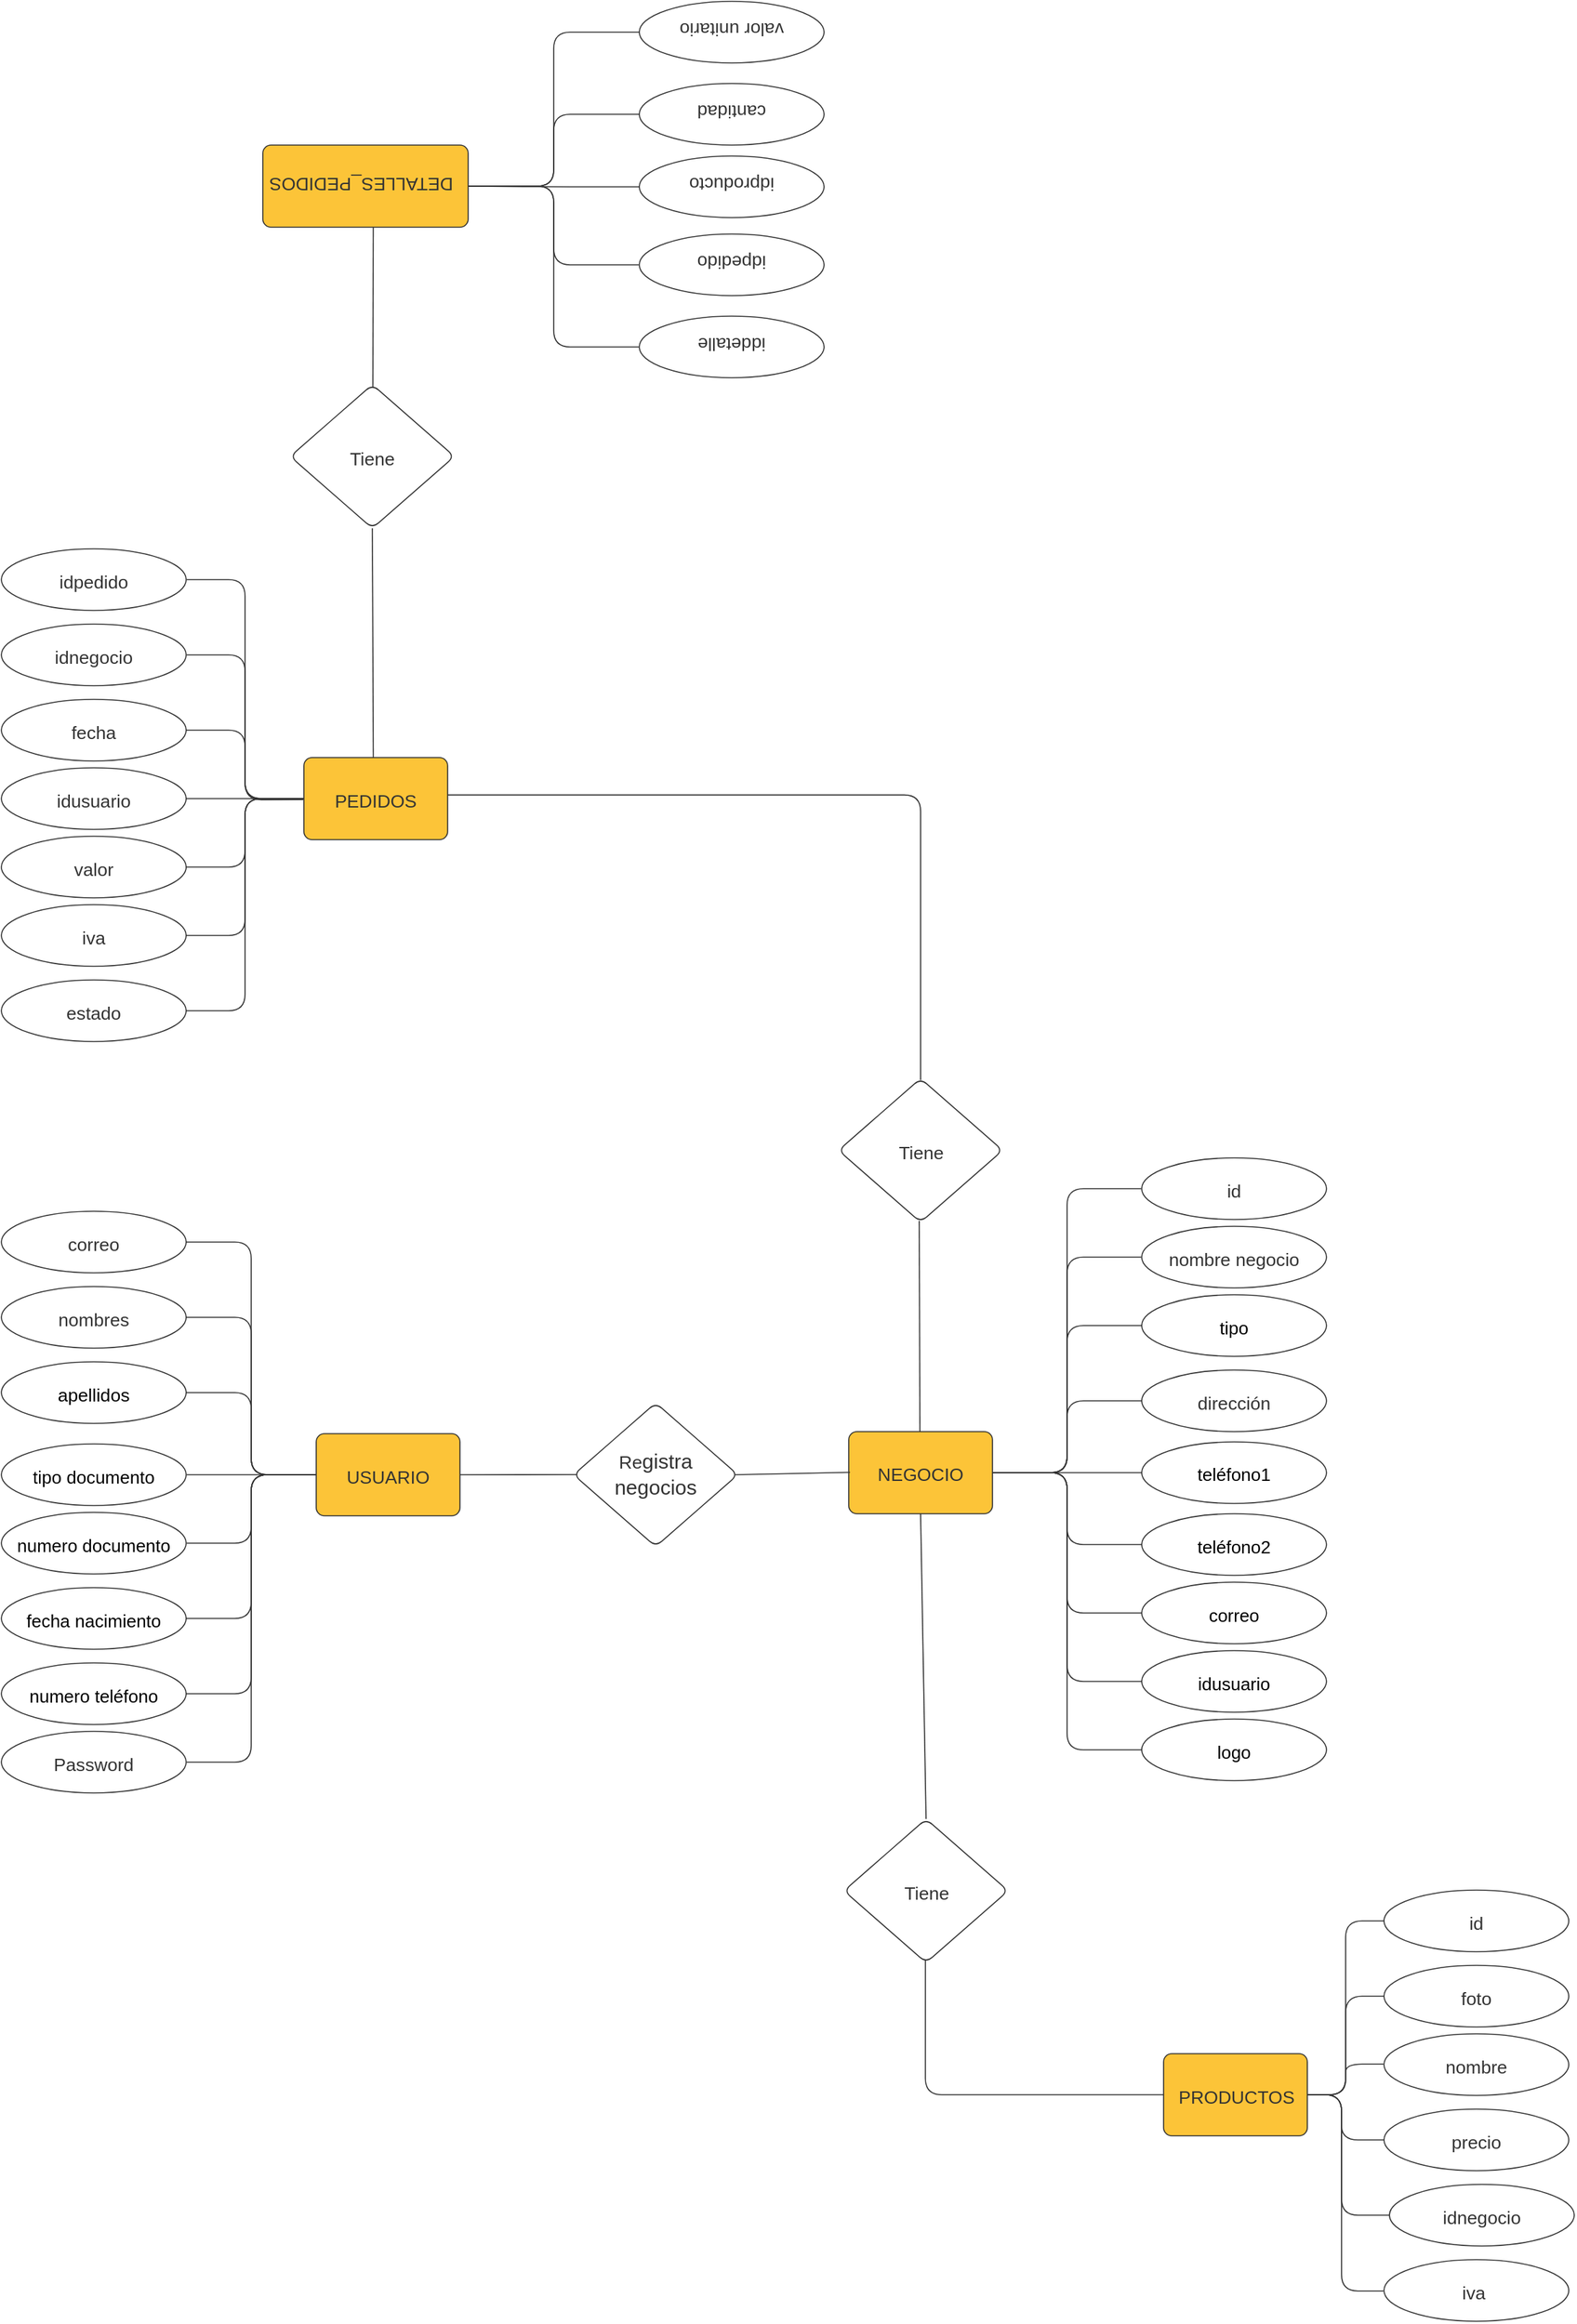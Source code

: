 <mxfile version="14.7.3" type="github">
  <diagram id="R2lEEEUBdFMjLlhIrx00" name="Page-1">
    <mxGraphModel dx="3472" dy="3052" grid="1" gridSize="10" guides="1" tooltips="1" connect="1" arrows="1" fold="1" page="1" pageScale="1" pageWidth="850" pageHeight="1100" math="0" shadow="0" extFonts="Permanent Marker^https://fonts.googleapis.com/css?family=Permanent+Marker">
      <root>
        <mxCell id="0" />
        <mxCell id="1" parent="0" />
        <mxCell id="DvPeJg17RdshrbVeLz_F-178" value="" style="group" vertex="1" connectable="0" parent="1">
          <mxGeometry x="240" y="-650" width="1149" height="1695" as="geometry" />
        </mxCell>
        <mxCell id="DvPeJg17RdshrbVeLz_F-136" value="" style="group" vertex="1" connectable="0" parent="DvPeJg17RdshrbVeLz_F-178">
          <mxGeometry y="400" width="325" height="360" as="geometry" />
        </mxCell>
        <UserObject label="PEDIDOS" lucidchartObjectId="G3Hr2uFxpXsY" id="DvPeJg17RdshrbVeLz_F-43">
          <mxCell style="html=1;overflow=block;blockSpacing=1;whiteSpace=wrap;;whiteSpace=wrap;fontSize=13.3;fontColor=#333333;align=center;spacingLeft=8.4;spacingRight=8.4;spacingTop=2.4;spacing=3.8;strokeColor=#333333;strokeOpacity=100;fillOpacity=100;rounded=1;absoluteArcSize=1;arcSize=12;fillColor=#fcc438;strokeWidth=0.8;" vertex="1" parent="DvPeJg17RdshrbVeLz_F-136">
            <mxGeometry x="221" y="152.5" width="105" height="60" as="geometry" />
          </mxCell>
        </UserObject>
        <UserObject label="idpedido" lucidchartObjectId="MfIr5bWJFNjH" id="DvPeJg17RdshrbVeLz_F-46">
          <mxCell style="html=1;overflow=block;blockSpacing=1;whiteSpace=wrap;ellipse;whiteSpace=wrap;fontSize=13.3;fontColor=#333333;spacingLeft=8.4;spacingRight=8.4;spacingTop=2.4;spacing=3.8;verticalAlign=middle;strokeColor=#333333;strokeOpacity=100;fillOpacity=100;rounded=1;absoluteArcSize=1;arcSize=12;fillColor=#ffffff;strokeWidth=0.8;" vertex="1" parent="DvPeJg17RdshrbVeLz_F-136">
            <mxGeometry width="135" height="45" as="geometry" />
          </mxCell>
        </UserObject>
        <UserObject label="idnegocio" lucidchartObjectId="PfIrOXd5eZyP" id="DvPeJg17RdshrbVeLz_F-47">
          <mxCell style="html=1;overflow=block;blockSpacing=1;whiteSpace=wrap;ellipse;whiteSpace=wrap;fontSize=13.3;fontColor=#333333;spacingLeft=8.4;spacingRight=8.4;spacingTop=2.4;spacing=3.8;verticalAlign=middle;strokeColor=#333333;strokeOpacity=100;fillOpacity=100;rounded=1;absoluteArcSize=1;arcSize=12;fillColor=#ffffff;strokeWidth=0.8;" vertex="1" parent="DvPeJg17RdshrbVeLz_F-136">
            <mxGeometry y="55" width="135" height="45" as="geometry" />
          </mxCell>
        </UserObject>
        <UserObject label="" lucidchartObjectId="3gIr0ZZyUUsg" id="DvPeJg17RdshrbVeLz_F-51">
          <mxCell style="html=1;jettySize=18;whiteSpace=wrap;fontSize=13;strokeColor=#333333;strokeOpacity=100;strokeWidth=0.8;rounded=1;arcSize=24;edgeStyle=orthogonalEdgeStyle;startArrow=none;;endArrow=none;;exitX=-0.004;exitY=0.5;exitPerimeter=0;entryX=1.003;entryY=0.5;entryPerimeter=0;" edge="1" parent="DvPeJg17RdshrbVeLz_F-136" source="DvPeJg17RdshrbVeLz_F-43" target="DvPeJg17RdshrbVeLz_F-46">
            <mxGeometry width="100" height="100" relative="1" as="geometry">
              <Array as="points" />
            </mxGeometry>
          </mxCell>
        </UserObject>
        <UserObject label="" lucidchartObjectId="giIrovZ7a0pt" id="DvPeJg17RdshrbVeLz_F-53">
          <mxCell style="html=1;jettySize=18;whiteSpace=wrap;fontSize=13;strokeColor=#333333;strokeOpacity=100;strokeWidth=0.8;rounded=1;arcSize=24;edgeStyle=orthogonalEdgeStyle;startArrow=none;;endArrow=none;;exitX=1.003;exitY=0.5;exitPerimeter=0;entryX=-0.004;entryY=0.513;entryPerimeter=0;" edge="1" parent="DvPeJg17RdshrbVeLz_F-136" source="DvPeJg17RdshrbVeLz_F-47" target="DvPeJg17RdshrbVeLz_F-43">
            <mxGeometry width="100" height="100" relative="1" as="geometry">
              <Array as="points" />
            </mxGeometry>
          </mxCell>
        </UserObject>
        <UserObject label="fecha&lt;span style=&quot;color: rgba(0 , 0 , 0 , 0) ; font-family: monospace ; font-size: 0px&quot;&gt;%3CmxGraphModel%3E%3Croot%3E%3CmxCell%20id%3D%220%22%2F%3E%3CmxCell%20id%3D%221%22%20parent%3D%220%22%2F%3E%3CUserObject%20label%3D%22idusuario%22%20lucidchartObjectId%3D%22MfIr5bWJFNjH%22%20id%3D%222%22%3E%3CmxCell%20style%3D%22html%3D1%3Boverflow%3Dblock%3BblockSpacing%3D1%3BwhiteSpace%3Dwrap%3Bellipse%3BwhiteSpace%3Dwrap%3BfontSize%3D13.3%3BfontColor%3D%23333333%3BspacingLeft%3D8.4%3BspacingRight%3D8.4%3BspacingTop%3D2.4%3Bspacing%3D3.8%3BverticalAlign%3Dmiddle%3BstrokeColor%3D%23333333%3BstrokeOpacity%3D100%3BfillOpacity%3D100%3Brounded%3D1%3BabsoluteArcSize%3D1%3BarcSize%3D12%3BfillColor%3D%23ffffff%3BstrokeWidth%3D0.8%3B%22%20vertex%3D%221%22%20parent%3D%221%22%3E%3CmxGeometry%20x%3D%22-140%22%20y%3D%22810%22%20width%3D%22135%22%20height%3D%2245%22%20as%3D%22geometry%22%2F%3E%3C%2FmxCell%3E%3C%2FUserObject%3E%3C%2Froot%3E%3C%2FmxGraphModel%3E&lt;/span&gt;" lucidchartObjectId="MfIr5bWJFNjH" id="DvPeJg17RdshrbVeLz_F-124">
          <mxCell style="html=1;overflow=block;blockSpacing=1;whiteSpace=wrap;ellipse;whiteSpace=wrap;fontSize=13.3;fontColor=#333333;spacingLeft=8.4;spacingRight=8.4;spacingTop=2.4;spacing=3.8;verticalAlign=middle;strokeColor=#333333;strokeOpacity=100;fillOpacity=100;rounded=1;absoluteArcSize=1;arcSize=12;fillColor=#ffffff;strokeWidth=0.8;" vertex="1" parent="DvPeJg17RdshrbVeLz_F-136">
            <mxGeometry y="110" width="135" height="45" as="geometry" />
          </mxCell>
        </UserObject>
        <UserObject label="&lt;span&gt;idusuario&lt;/span&gt;" lucidchartObjectId="MfIr5bWJFNjH" id="DvPeJg17RdshrbVeLz_F-125">
          <mxCell style="html=1;overflow=block;blockSpacing=1;whiteSpace=wrap;ellipse;whiteSpace=wrap;fontSize=13.3;fontColor=#333333;spacingLeft=8.4;spacingRight=8.4;spacingTop=2.4;spacing=3.8;verticalAlign=middle;strokeColor=#333333;strokeOpacity=100;fillOpacity=100;rounded=1;absoluteArcSize=1;arcSize=12;fillColor=#ffffff;strokeWidth=0.8;" vertex="1" parent="DvPeJg17RdshrbVeLz_F-136">
            <mxGeometry y="160" width="135" height="45" as="geometry" />
          </mxCell>
        </UserObject>
        <UserObject label="valor" lucidchartObjectId="MfIr5bWJFNjH" id="DvPeJg17RdshrbVeLz_F-126">
          <mxCell style="html=1;overflow=block;blockSpacing=1;whiteSpace=wrap;ellipse;whiteSpace=wrap;fontSize=13.3;fontColor=#333333;spacingLeft=8.4;spacingRight=8.4;spacingTop=2.4;spacing=3.8;verticalAlign=middle;strokeColor=#333333;strokeOpacity=100;fillOpacity=100;rounded=1;absoluteArcSize=1;arcSize=12;fillColor=#ffffff;strokeWidth=0.8;" vertex="1" parent="DvPeJg17RdshrbVeLz_F-136">
            <mxGeometry y="210" width="135" height="45" as="geometry" />
          </mxCell>
        </UserObject>
        <UserObject label="iva" lucidchartObjectId="MfIr5bWJFNjH" id="DvPeJg17RdshrbVeLz_F-127">
          <mxCell style="html=1;overflow=block;blockSpacing=1;whiteSpace=wrap;ellipse;whiteSpace=wrap;fontSize=13.3;fontColor=#333333;spacingLeft=8.4;spacingRight=8.4;spacingTop=2.4;spacing=3.8;verticalAlign=middle;strokeColor=#333333;strokeOpacity=100;fillOpacity=100;rounded=1;absoluteArcSize=1;arcSize=12;fillColor=#ffffff;strokeWidth=0.8;" vertex="1" parent="DvPeJg17RdshrbVeLz_F-136">
            <mxGeometry y="260" width="135" height="45" as="geometry" />
          </mxCell>
        </UserObject>
        <UserObject label="estado" lucidchartObjectId="MfIr5bWJFNjH" id="DvPeJg17RdshrbVeLz_F-128">
          <mxCell style="html=1;overflow=block;blockSpacing=1;whiteSpace=wrap;ellipse;whiteSpace=wrap;fontSize=13.3;fontColor=#333333;spacingLeft=8.4;spacingRight=8.4;spacingTop=2.4;spacing=3.8;verticalAlign=middle;strokeColor=#333333;strokeOpacity=100;fillOpacity=100;rounded=1;absoluteArcSize=1;arcSize=12;fillColor=#ffffff;strokeWidth=0.8;" vertex="1" parent="DvPeJg17RdshrbVeLz_F-136">
            <mxGeometry y="315" width="135" height="45" as="geometry" />
          </mxCell>
        </UserObject>
        <UserObject label="" lucidchartObjectId="giIrovZ7a0pt" id="DvPeJg17RdshrbVeLz_F-131">
          <mxCell style="html=1;jettySize=18;whiteSpace=wrap;fontSize=13;strokeColor=#333333;strokeOpacity=100;strokeWidth=0.8;rounded=1;arcSize=24;edgeStyle=orthogonalEdgeStyle;startArrow=none;;endArrow=none;;exitX=1;exitY=0.5;entryX=0;entryY=0.5;exitDx=0;exitDy=0;entryDx=0;entryDy=0;" edge="1" parent="DvPeJg17RdshrbVeLz_F-136" source="DvPeJg17RdshrbVeLz_F-124" target="DvPeJg17RdshrbVeLz_F-43">
            <mxGeometry width="100" height="100" relative="1" as="geometry">
              <Array as="points" />
              <mxPoint x="100.005" y="170" as="sourcePoint" />
              <mxPoint x="194.18" y="238.28" as="targetPoint" />
            </mxGeometry>
          </mxCell>
        </UserObject>
        <UserObject label="" lucidchartObjectId="giIrovZ7a0pt" id="DvPeJg17RdshrbVeLz_F-132">
          <mxCell style="html=1;jettySize=18;whiteSpace=wrap;fontSize=13;strokeColor=#333333;strokeOpacity=100;strokeWidth=0.8;rounded=1;arcSize=24;edgeStyle=orthogonalEdgeStyle;startArrow=none;;endArrow=none;;entryX=0;entryY=0.5;entryDx=0;entryDy=0;exitX=1;exitY=0.5;exitDx=0;exitDy=0;" edge="1" parent="DvPeJg17RdshrbVeLz_F-136" source="DvPeJg17RdshrbVeLz_F-125" target="DvPeJg17RdshrbVeLz_F-43">
            <mxGeometry width="100" height="100" relative="1" as="geometry">
              <Array as="points" />
              <mxPoint x="201.97" y="235" as="sourcePoint" />
              <mxPoint x="211.97" y="170" as="targetPoint" />
            </mxGeometry>
          </mxCell>
        </UserObject>
        <UserObject label="" lucidchartObjectId="giIrovZ7a0pt" id="DvPeJg17RdshrbVeLz_F-133">
          <mxCell style="html=1;jettySize=18;whiteSpace=wrap;fontSize=13;strokeColor=#333333;strokeOpacity=100;strokeWidth=0.8;rounded=1;arcSize=24;edgeStyle=orthogonalEdgeStyle;startArrow=none;;endArrow=none;;entryX=0;entryY=0.5;entryDx=0;entryDy=0;exitX=1;exitY=0.5;exitDx=0;exitDy=0;" edge="1" parent="DvPeJg17RdshrbVeLz_F-136" source="DvPeJg17RdshrbVeLz_F-126" target="DvPeJg17RdshrbVeLz_F-43">
            <mxGeometry width="100" height="100" relative="1" as="geometry">
              <Array as="points" />
              <mxPoint x="145.0" y="192.5" as="sourcePoint" />
              <mxPoint x="240.0" y="155" as="targetPoint" />
            </mxGeometry>
          </mxCell>
        </UserObject>
        <UserObject label="" lucidchartObjectId="giIrovZ7a0pt" id="DvPeJg17RdshrbVeLz_F-134">
          <mxCell style="html=1;jettySize=18;whiteSpace=wrap;fontSize=13;strokeColor=#333333;strokeOpacity=100;strokeWidth=0.8;rounded=1;arcSize=24;edgeStyle=orthogonalEdgeStyle;startArrow=none;;endArrow=none;;entryX=0;entryY=0.5;entryDx=0;entryDy=0;exitX=1;exitY=0.5;exitDx=0;exitDy=0;" edge="1" parent="DvPeJg17RdshrbVeLz_F-136" source="DvPeJg17RdshrbVeLz_F-127" target="DvPeJg17RdshrbVeLz_F-43">
            <mxGeometry width="100" height="100" relative="1" as="geometry">
              <Array as="points" />
              <mxPoint x="145.0" y="242.5" as="sourcePoint" />
              <mxPoint x="240.0" y="155" as="targetPoint" />
            </mxGeometry>
          </mxCell>
        </UserObject>
        <UserObject label="" lucidchartObjectId="giIrovZ7a0pt" id="DvPeJg17RdshrbVeLz_F-135">
          <mxCell style="html=1;jettySize=18;whiteSpace=wrap;fontSize=13;strokeColor=#333333;strokeOpacity=100;strokeWidth=0.8;rounded=1;arcSize=24;edgeStyle=orthogonalEdgeStyle;startArrow=none;;endArrow=none;;entryX=0;entryY=0.5;entryDx=0;entryDy=0;exitX=1;exitY=0.5;exitDx=0;exitDy=0;" edge="1" parent="DvPeJg17RdshrbVeLz_F-136" source="DvPeJg17RdshrbVeLz_F-128" target="DvPeJg17RdshrbVeLz_F-43">
            <mxGeometry width="100" height="100" relative="1" as="geometry">
              <Array as="points" />
              <mxPoint x="145.0" y="292.5" as="sourcePoint" />
              <mxPoint x="240.0" y="155" as="targetPoint" />
            </mxGeometry>
          </mxCell>
        </UserObject>
        <mxCell id="DvPeJg17RdshrbVeLz_F-150" value="" style="group;rotation=-180;" vertex="1" connectable="0" parent="DvPeJg17RdshrbVeLz_F-178">
          <mxGeometry x="191" width="410" height="275" as="geometry" />
        </mxCell>
        <UserObject label="iddetalle" lucidchartObjectId="b~ArT7MDW4Hi" id="DvPeJg17RdshrbVeLz_F-15">
          <mxCell style="html=1;overflow=block;blockSpacing=1;whiteSpace=wrap;ellipse;whiteSpace=wrap;fontSize=13.3;fontColor=#333333;spacingLeft=8.4;spacingRight=8.4;spacingTop=2.4;spacing=3.8;verticalAlign=middle;strokeColor=#333333;strokeOpacity=100;fillOpacity=100;rounded=1;absoluteArcSize=1;arcSize=12;fillColor=#ffffff;strokeWidth=0.8;rotation=-180;" vertex="1" parent="DvPeJg17RdshrbVeLz_F-150">
            <mxGeometry x="275" y="230" width="135" height="45" as="geometry" />
          </mxCell>
        </UserObject>
        <UserObject label="DETALLES_PEDIDOS" lucidchartObjectId="dmBrWuYM94Jo" id="DvPeJg17RdshrbVeLz_F-30">
          <mxCell style="html=1;overflow=block;blockSpacing=1;whiteSpace=wrap;;whiteSpace=wrap;fontSize=13.3;fontColor=#333333;align=center;spacingLeft=8.4;spacingRight=8.4;spacingTop=2.4;spacing=3.8;strokeColor=#333333;strokeOpacity=100;fillOpacity=100;rounded=1;absoluteArcSize=1;arcSize=12;fillColor=#fcc438;strokeWidth=0.8;rotation=-180;" vertex="1" parent="DvPeJg17RdshrbVeLz_F-150">
            <mxGeometry y="105" width="150" height="60" as="geometry" />
          </mxCell>
        </UserObject>
        <UserObject label="" lucidchartObjectId="tjIrbXOvW6fq" id="DvPeJg17RdshrbVeLz_F-54">
          <mxCell style="html=1;jettySize=18;whiteSpace=wrap;fontSize=13;strokeColor=#333333;strokeOpacity=100;strokeWidth=0.8;rounded=1;arcSize=24;edgeStyle=orthogonalEdgeStyle;startArrow=none;;endArrow=none;;exitX=1.003;exitY=0.5;exitPerimeter=0;entryX=-0.004;entryY=0.5;entryPerimeter=0;" edge="1" parent="DvPeJg17RdshrbVeLz_F-150" source="DvPeJg17RdshrbVeLz_F-15" target="DvPeJg17RdshrbVeLz_F-30">
            <mxGeometry width="100" height="100" relative="1" as="geometry">
              <Array as="points" />
            </mxGeometry>
          </mxCell>
        </UserObject>
        <UserObject label="idpedido" lucidchartObjectId="pkIrRRUx5u.a" id="DvPeJg17RdshrbVeLz_F-55">
          <mxCell style="html=1;overflow=block;blockSpacing=1;whiteSpace=wrap;ellipse;whiteSpace=wrap;fontSize=13.3;fontColor=#333333;spacingLeft=8.4;spacingRight=8.4;spacingTop=2.4;spacing=3.8;verticalAlign=middle;strokeColor=#333333;strokeOpacity=100;fillOpacity=100;rounded=1;absoluteArcSize=1;arcSize=12;fillColor=#ffffff;strokeWidth=0.8;rotation=-180;" vertex="1" parent="DvPeJg17RdshrbVeLz_F-150">
            <mxGeometry x="275" y="170" width="135" height="45" as="geometry" />
          </mxCell>
        </UserObject>
        <UserObject label="" lucidchartObjectId="GkIra-72wLKi" id="DvPeJg17RdshrbVeLz_F-56">
          <mxCell style="html=1;jettySize=18;whiteSpace=wrap;fontSize=13;strokeColor=#333333;strokeOpacity=100;strokeWidth=0.8;rounded=1;arcSize=24;edgeStyle=orthogonalEdgeStyle;startArrow=none;;endArrow=none;;exitX=1.003;exitY=0.5;exitPerimeter=0;entryX=-0.004;entryY=0.5;entryPerimeter=0;" edge="1" parent="DvPeJg17RdshrbVeLz_F-150" source="DvPeJg17RdshrbVeLz_F-55" target="DvPeJg17RdshrbVeLz_F-30">
            <mxGeometry width="100" height="100" relative="1" as="geometry">
              <Array as="points" />
            </mxGeometry>
          </mxCell>
        </UserObject>
        <UserObject label="cantidad" lucidchartObjectId="pkIrRRUx5u.a" id="DvPeJg17RdshrbVeLz_F-143">
          <mxCell style="html=1;overflow=block;blockSpacing=1;whiteSpace=wrap;ellipse;whiteSpace=wrap;fontSize=13.3;fontColor=#333333;spacingLeft=8.4;spacingRight=8.4;spacingTop=2.4;spacing=3.8;verticalAlign=middle;strokeColor=#333333;strokeOpacity=100;fillOpacity=100;rounded=1;absoluteArcSize=1;arcSize=12;fillColor=#ffffff;strokeWidth=0.8;rotation=-180;" vertex="1" parent="DvPeJg17RdshrbVeLz_F-150">
            <mxGeometry x="275" y="60" width="135" height="45" as="geometry" />
          </mxCell>
        </UserObject>
        <UserObject label="valor unitario" lucidchartObjectId="pkIrRRUx5u.a" id="DvPeJg17RdshrbVeLz_F-144">
          <mxCell style="html=1;overflow=block;blockSpacing=1;whiteSpace=wrap;ellipse;whiteSpace=wrap;fontSize=13.3;fontColor=#333333;spacingLeft=8.4;spacingRight=8.4;spacingTop=2.4;spacing=3.8;verticalAlign=middle;strokeColor=#333333;strokeOpacity=100;fillOpacity=100;rounded=1;absoluteArcSize=1;arcSize=12;fillColor=#ffffff;strokeWidth=0.8;rotation=-180;" vertex="1" parent="DvPeJg17RdshrbVeLz_F-150">
            <mxGeometry x="275" width="135" height="45" as="geometry" />
          </mxCell>
        </UserObject>
        <UserObject label="idproducto" lucidchartObjectId="pkIrRRUx5u.a" id="DvPeJg17RdshrbVeLz_F-145">
          <mxCell style="html=1;overflow=block;blockSpacing=1;whiteSpace=wrap;ellipse;whiteSpace=wrap;fontSize=13.3;fontColor=#333333;spacingLeft=8.4;spacingRight=8.4;spacingTop=2.4;spacing=3.8;verticalAlign=middle;strokeColor=#333333;strokeOpacity=100;fillOpacity=100;rounded=1;absoluteArcSize=1;arcSize=12;fillColor=#ffffff;strokeWidth=0.8;rotation=-180;" vertex="1" parent="DvPeJg17RdshrbVeLz_F-150">
            <mxGeometry x="275" y="113" width="135" height="45" as="geometry" />
          </mxCell>
        </UserObject>
        <UserObject label="" lucidchartObjectId="tjIrbXOvW6fq" id="DvPeJg17RdshrbVeLz_F-146">
          <mxCell style="html=1;jettySize=18;whiteSpace=wrap;fontSize=13;strokeColor=#333333;strokeOpacity=100;strokeWidth=0.8;rounded=1;arcSize=24;edgeStyle=orthogonalEdgeStyle;startArrow=none;;endArrow=none;;exitX=1;exitY=0.5;entryX=0;entryY=0.5;exitDx=0;exitDy=0;entryDx=0;entryDy=0;" edge="1" parent="DvPeJg17RdshrbVeLz_F-150" source="DvPeJg17RdshrbVeLz_F-144" target="DvPeJg17RdshrbVeLz_F-30">
            <mxGeometry width="100" height="100" relative="1" as="geometry">
              <Array as="points" />
              <mxPoint x="240" as="sourcePoint" />
              <mxPoint x="146" y="-170" as="targetPoint" />
            </mxGeometry>
          </mxCell>
        </UserObject>
        <UserObject label="" lucidchartObjectId="GkIra-72wLKi" id="DvPeJg17RdshrbVeLz_F-148">
          <mxCell style="html=1;jettySize=18;whiteSpace=wrap;fontSize=13;strokeColor=#333333;strokeOpacity=100;strokeWidth=0.8;rounded=1;arcSize=24;edgeStyle=orthogonalEdgeStyle;startArrow=none;;endArrow=none;;exitX=1;exitY=0.5;entryX=0;entryY=0.5;entryDx=0;entryDy=0;exitDx=0;exitDy=0;" edge="1" parent="DvPeJg17RdshrbVeLz_F-150" source="DvPeJg17RdshrbVeLz_F-145" target="DvPeJg17RdshrbVeLz_F-30">
            <mxGeometry width="100" height="100" relative="1" as="geometry">
              <Array as="points" />
              <mxPoint x="290" y="215" as="sourcePoint" />
              <mxPoint x="116" y="134" as="targetPoint" />
            </mxGeometry>
          </mxCell>
        </UserObject>
        <UserObject label="" lucidchartObjectId="GkIra-72wLKi" id="DvPeJg17RdshrbVeLz_F-149">
          <mxCell style="html=1;jettySize=18;whiteSpace=wrap;fontSize=13;strokeColor=#333333;strokeOpacity=100;strokeWidth=0.8;rounded=1;arcSize=24;edgeStyle=orthogonalEdgeStyle;startArrow=none;;endArrow=none;;exitX=1;exitY=0.5;entryX=0;entryY=0.5;exitDx=0;exitDy=0;entryDx=0;entryDy=0;" edge="1" parent="DvPeJg17RdshrbVeLz_F-150" source="DvPeJg17RdshrbVeLz_F-143" target="DvPeJg17RdshrbVeLz_F-30">
            <mxGeometry width="100" height="100" relative="1" as="geometry">
              <Array as="points" />
              <mxPoint x="255" y="173" as="sourcePoint" />
              <mxPoint x="81" y="92" as="targetPoint" />
            </mxGeometry>
          </mxCell>
        </UserObject>
        <mxCell id="DvPeJg17RdshrbVeLz_F-167" value="" style="group" vertex="1" connectable="0" parent="DvPeJg17RdshrbVeLz_F-178">
          <mxGeometry y="845" width="1149" height="850" as="geometry" />
        </mxCell>
        <UserObject label="&lt;div style=&quot;display: flex ; justify-content: center ; text-align: center ; align-items: baseline ; font-size: 0 ; line-height: 1.25 ; margin-left: 8.4px ; margin-right: 8.4px ; margin-top: 2.4px ; margin-top: -2px&quot;&gt;&lt;span&gt;&lt;span style=&quot;font-size: 13.3px ; color: #333333&quot;&gt;Re&lt;/span&gt;&lt;span style=&quot;font-size: 15px ; color: #333333&quot;&gt;gistra negocios&lt;/span&gt;&lt;/span&gt;&lt;/div&gt;" lucidchartObjectId="d1Argaa8w3AN" id="DvPeJg17RdshrbVeLz_F-2">
          <mxCell style="html=1;overflow=block;blockSpacing=1;whiteSpace=wrap;shape=rhombus;whiteSpace=wrap;fontSize=13;spacing=3.8;strokeColor=#333333;strokeOpacity=100;fillOpacity=100;rounded=1;absoluteArcSize=1;arcSize=12;fillColor=#ffffff;strokeWidth=0.8;" vertex="1" parent="DvPeJg17RdshrbVeLz_F-167">
            <mxGeometry x="418" y="179" width="120" height="105" as="geometry" />
          </mxCell>
        </UserObject>
        <mxCell id="DvPeJg17RdshrbVeLz_F-100" value="" style="group" vertex="1" connectable="0" parent="DvPeJg17RdshrbVeLz_F-167">
          <mxGeometry x="849" y="535" width="300" height="315" as="geometry" />
        </mxCell>
        <UserObject label="PRODUCTOS" lucidchartObjectId="MsBrVErw2FJa" id="DvPeJg17RdshrbVeLz_F-31">
          <mxCell style="html=1;overflow=block;blockSpacing=1;whiteSpace=wrap;;whiteSpace=wrap;fontSize=13.3;fontColor=#333333;align=center;spacingLeft=8.4;spacingRight=8.4;spacingTop=2.4;spacing=3.8;strokeColor=#333333;strokeOpacity=100;fillOpacity=100;rounded=1;absoluteArcSize=1;arcSize=12;fillColor=#fcc438;strokeWidth=0.8;" vertex="1" parent="DvPeJg17RdshrbVeLz_F-100">
            <mxGeometry y="119.5" width="105" height="60" as="geometry" />
          </mxCell>
        </UserObject>
        <UserObject label="nombre" lucidchartObjectId="huBr8gnl66MY" id="DvPeJg17RdshrbVeLz_F-32">
          <mxCell style="html=1;overflow=block;blockSpacing=1;whiteSpace=wrap;ellipse;whiteSpace=wrap;fontSize=13.3;fontColor=#333333;spacingLeft=8.4;spacingRight=8.4;spacingTop=2.4;spacing=3.8;verticalAlign=middle;strokeColor=#333333;strokeOpacity=100;fillOpacity=100;rounded=1;absoluteArcSize=1;arcSize=12;fillColor=#ffffff;strokeWidth=0.8;" vertex="1" parent="DvPeJg17RdshrbVeLz_F-100">
            <mxGeometry x="161" y="105" width="135" height="45" as="geometry" />
          </mxCell>
        </UserObject>
        <UserObject label="precio" lucidchartObjectId="gvBrG_QaV04U" id="DvPeJg17RdshrbVeLz_F-34">
          <mxCell style="html=1;overflow=block;blockSpacing=1;whiteSpace=wrap;ellipse;whiteSpace=wrap;fontSize=13.3;fontColor=#333333;spacingLeft=8.4;spacingRight=8.4;spacingTop=2.4;spacing=3.8;verticalAlign=middle;strokeColor=#333333;strokeOpacity=100;fillOpacity=100;rounded=1;absoluteArcSize=1;arcSize=12;fillColor=#ffffff;strokeWidth=0.8;" vertex="1" parent="DvPeJg17RdshrbVeLz_F-100">
            <mxGeometry x="161" y="160" width="135" height="45" as="geometry" />
          </mxCell>
        </UserObject>
        <UserObject label="" lucidchartObjectId="exBr5B1sGri3" id="DvPeJg17RdshrbVeLz_F-36">
          <mxCell style="html=1;jettySize=18;whiteSpace=wrap;fontSize=13;strokeColor=#333333;strokeOpacity=100;strokeWidth=0.8;rounded=1;arcSize=24;edgeStyle=orthogonalEdgeStyle;startArrow=none;;endArrow=none;;exitX=1.004;exitY=0.5;exitPerimeter=0;entryX=0;entryY=0.5;entryDx=0;entryDy=0;" edge="1" parent="DvPeJg17RdshrbVeLz_F-100" source="DvPeJg17RdshrbVeLz_F-31" target="DvPeJg17RdshrbVeLz_F-87">
            <mxGeometry width="100" height="100" relative="1" as="geometry">
              <Array as="points">
                <mxPoint x="130" y="150" />
                <mxPoint x="130" y="238" />
              </Array>
              <mxPoint x="150.595" y="177.5" as="targetPoint" />
            </mxGeometry>
          </mxCell>
        </UserObject>
        <UserObject label="" lucidchartObjectId="mxBrimJC8~hh" id="DvPeJg17RdshrbVeLz_F-37">
          <mxCell style="html=1;jettySize=18;whiteSpace=wrap;fontSize=13;strokeColor=#333333;strokeOpacity=100;strokeWidth=0.8;rounded=1;arcSize=24;edgeStyle=orthogonalEdgeStyle;startArrow=none;;endArrow=none;;exitX=1.004;exitY=0.5;exitPerimeter=0;entryX=-0.003;entryY=0.491;entryPerimeter=0;" edge="1" parent="DvPeJg17RdshrbVeLz_F-100" source="DvPeJg17RdshrbVeLz_F-31" target="DvPeJg17RdshrbVeLz_F-32">
            <mxGeometry width="100" height="100" relative="1" as="geometry">
              <Array as="points" />
            </mxGeometry>
          </mxCell>
        </UserObject>
        <UserObject label="" lucidchartObjectId="uxBr43bQVvwP" id="DvPeJg17RdshrbVeLz_F-39">
          <mxCell style="html=1;jettySize=18;whiteSpace=wrap;fontSize=13;strokeColor=#333333;strokeOpacity=100;strokeWidth=0.8;rounded=1;arcSize=24;edgeStyle=orthogonalEdgeStyle;startArrow=none;;endArrow=none;;exitX=1.004;exitY=0.5;exitPerimeter=0;entryX=0;entryY=0.5;entryDx=0;entryDy=0;" edge="1" parent="DvPeJg17RdshrbVeLz_F-100" source="DvPeJg17RdshrbVeLz_F-31" target="DvPeJg17RdshrbVeLz_F-92">
            <mxGeometry width="100" height="100" relative="1" as="geometry">
              <Array as="points" />
              <mxPoint x="150.595" y="282.905" as="targetPoint" />
            </mxGeometry>
          </mxCell>
        </UserObject>
        <UserObject label="idnegocio" lucidchartObjectId="DvBr4EHp9Vnm" id="DvPeJg17RdshrbVeLz_F-87">
          <mxCell style="html=1;overflow=block;blockSpacing=1;whiteSpace=wrap;ellipse;whiteSpace=wrap;fontSize=13.3;fontColor=#333333;spacingLeft=8.4;spacingRight=8.4;spacingTop=2.4;spacing=3.8;verticalAlign=middle;strokeColor=#333333;strokeOpacity=100;fillOpacity=100;rounded=1;absoluteArcSize=1;arcSize=12;fillColor=#ffffff;strokeWidth=0.8;" vertex="1" parent="DvPeJg17RdshrbVeLz_F-100">
            <mxGeometry x="165" y="215" width="135" height="45" as="geometry" />
          </mxCell>
        </UserObject>
        <UserObject label="foto" lucidchartObjectId="DvBr4EHp9Vnm" id="DvPeJg17RdshrbVeLz_F-88">
          <mxCell style="html=1;overflow=block;blockSpacing=1;whiteSpace=wrap;ellipse;whiteSpace=wrap;fontSize=13.3;fontColor=#333333;spacingLeft=8.4;spacingRight=8.4;spacingTop=2.4;spacing=3.8;verticalAlign=middle;strokeColor=#333333;strokeOpacity=100;fillOpacity=100;rounded=1;absoluteArcSize=1;arcSize=12;fillColor=#ffffff;strokeWidth=0.8;" vertex="1" parent="DvPeJg17RdshrbVeLz_F-100">
            <mxGeometry x="161" y="55" width="135" height="45" as="geometry" />
          </mxCell>
        </UserObject>
        <UserObject label="iva&amp;nbsp;" lucidchartObjectId="DvBr4EHp9Vnm" id="DvPeJg17RdshrbVeLz_F-89">
          <mxCell style="html=1;overflow=block;blockSpacing=1;whiteSpace=wrap;ellipse;whiteSpace=wrap;fontSize=13.3;fontColor=#333333;spacingLeft=8.4;spacingRight=8.4;spacingTop=2.4;spacing=3.8;verticalAlign=middle;strokeColor=#333333;strokeOpacity=100;fillOpacity=100;rounded=1;absoluteArcSize=1;arcSize=12;fillColor=#ffffff;strokeWidth=0.8;" vertex="1" parent="DvPeJg17RdshrbVeLz_F-100">
            <mxGeometry x="161" y="270" width="135" height="45" as="geometry" />
          </mxCell>
        </UserObject>
        <UserObject label="" lucidchartObjectId="uxBr43bQVvwP" id="DvPeJg17RdshrbVeLz_F-90">
          <mxCell style="html=1;jettySize=18;whiteSpace=wrap;fontSize=13;strokeColor=#333333;strokeOpacity=100;strokeWidth=0.8;rounded=1;arcSize=24;edgeStyle=orthogonalEdgeStyle;startArrow=none;;endArrow=none;;exitX=1;exitY=0.5;entryX=-0.003;entryY=0.509;entryPerimeter=0;exitDx=0;exitDy=0;" edge="1" parent="DvPeJg17RdshrbVeLz_F-100" source="DvPeJg17RdshrbVeLz_F-31">
            <mxGeometry width="100" height="100" relative="1" as="geometry">
              <Array as="points">
                <mxPoint x="130" y="150" />
                <mxPoint x="130" y="293" />
              </Array>
              <mxPoint x="81.42" y="203" as="sourcePoint" />
              <mxPoint x="160.595" y="292.905" as="targetPoint" />
            </mxGeometry>
          </mxCell>
        </UserObject>
        <UserObject label="id" lucidchartObjectId="5uBrD_hGJ691" id="DvPeJg17RdshrbVeLz_F-92">
          <mxCell style="html=1;overflow=block;blockSpacing=1;whiteSpace=wrap;ellipse;whiteSpace=wrap;fontSize=13.3;fontColor=#333333;spacingLeft=8.4;spacingRight=8.4;spacingTop=2.4;spacing=3.8;verticalAlign=middle;strokeColor=#333333;strokeOpacity=100;fillOpacity=100;rounded=1;absoluteArcSize=1;arcSize=12;fillColor=#ffffff;strokeWidth=0.8;" vertex="1" parent="DvPeJg17RdshrbVeLz_F-100">
            <mxGeometry x="161" width="135" height="45" as="geometry" />
          </mxCell>
        </UserObject>
        <UserObject label="" lucidchartObjectId="uxBr43bQVvwP" id="DvPeJg17RdshrbVeLz_F-97">
          <mxCell style="html=1;jettySize=18;whiteSpace=wrap;fontSize=13;strokeColor=#333333;strokeOpacity=100;strokeWidth=0.8;rounded=1;arcSize=24;edgeStyle=orthogonalEdgeStyle;startArrow=none;;endArrow=none;;exitX=1;exitY=0.5;entryX=0;entryY=0.5;entryDx=0;entryDy=0;exitDx=0;exitDy=0;" edge="1" parent="DvPeJg17RdshrbVeLz_F-100" source="DvPeJg17RdshrbVeLz_F-31" target="DvPeJg17RdshrbVeLz_F-88">
            <mxGeometry width="100" height="100" relative="1" as="geometry">
              <Array as="points" />
              <mxPoint x="80.92" y="159.5" as="sourcePoint" />
              <mxPoint x="171" y="32.5" as="targetPoint" />
            </mxGeometry>
          </mxCell>
        </UserObject>
        <UserObject label="" lucidchartObjectId="mxBrimJC8~hh" id="DvPeJg17RdshrbVeLz_F-99">
          <mxCell style="html=1;jettySize=18;whiteSpace=wrap;fontSize=13;strokeColor=#333333;strokeOpacity=100;strokeWidth=0.8;rounded=1;arcSize=24;edgeStyle=orthogonalEdgeStyle;startArrow=none;;endArrow=none;;exitX=1;exitY=0.5;entryX=0;entryY=0.5;entryDx=0;entryDy=0;exitDx=0;exitDy=0;" edge="1" parent="DvPeJg17RdshrbVeLz_F-100" source="DvPeJg17RdshrbVeLz_F-31" target="DvPeJg17RdshrbVeLz_F-34">
            <mxGeometry width="100" height="100" relative="1" as="geometry">
              <Array as="points">
                <mxPoint x="130" y="150" />
                <mxPoint x="130" y="183" />
              </Array>
              <mxPoint x="50" y="193.7" as="sourcePoint" />
              <mxPoint x="139.675" y="171.295" as="targetPoint" />
            </mxGeometry>
          </mxCell>
        </UserObject>
        <UserObject label="" lucidchartObjectId="NXHriZLHKCNw" id="DvPeJg17RdshrbVeLz_F-107">
          <mxCell style="html=1;jettySize=18;whiteSpace=wrap;fontSize=13;strokeColor=#333333;strokeOpacity=100;strokeWidth=0.8;rounded=1;arcSize=24;edgeStyle=orthogonalEdgeStyle;startArrow=none;;endArrow=none;;exitX=0;exitY=0.5;entryX=0.496;entryY=0.981;entryDx=0;entryDy=0;exitDx=0;exitDy=0;entryPerimeter=0;" edge="1" parent="DvPeJg17RdshrbVeLz_F-167" source="DvPeJg17RdshrbVeLz_F-31" target="DvPeJg17RdshrbVeLz_F-40">
            <mxGeometry width="100" height="100" as="geometry">
              <Array as="points" />
              <mxPoint x="549" y="749.315" as="sourcePoint" />
              <mxPoint x="671.5" y="635.68" as="targetPoint" />
            </mxGeometry>
          </mxCell>
        </UserObject>
        <mxCell id="DvPeJg17RdshrbVeLz_F-120" value="" style="group" vertex="1" connectable="0" parent="DvPeJg17RdshrbVeLz_F-167">
          <mxGeometry x="623" width="345" height="465" as="geometry" />
        </mxCell>
        <UserObject label="NEGOCIO" lucidchartObjectId="2-ArZU_F3-bn" id="DvPeJg17RdshrbVeLz_F-14">
          <mxCell style="html=1;overflow=block;blockSpacing=1;whiteSpace=wrap;;whiteSpace=wrap;fontSize=13.3;fontColor=#333333;align=center;spacingLeft=8.4;spacingRight=8.4;spacingTop=2.4;spacing=3.8;strokeColor=#333333;strokeOpacity=100;fillOpacity=100;rounded=1;absoluteArcSize=1;arcSize=12;fillColor=#fcc438;strokeWidth=0.8;" vertex="1" parent="DvPeJg17RdshrbVeLz_F-120">
            <mxGeometry x="-4" y="200" width="105" height="60" as="geometry" />
          </mxCell>
        </UserObject>
        <UserObject label="nombre negocio" lucidchartObjectId="~bBr6ni5Yowp" id="DvPeJg17RdshrbVeLz_F-19">
          <mxCell style="html=1;overflow=block;blockSpacing=1;whiteSpace=wrap;ellipse;whiteSpace=wrap;fontSize=13.3;fontColor=#333333;spacingLeft=8.4;spacingRight=8.4;spacingTop=2.4;spacing=3.8;verticalAlign=middle;strokeColor=#333333;strokeOpacity=100;fillOpacity=100;rounded=1;absoluteArcSize=1;arcSize=12;fillColor=#ffffff;strokeWidth=0.8;" vertex="1" parent="DvPeJg17RdshrbVeLz_F-120">
            <mxGeometry x="210" y="50" width="135" height="45" as="geometry" />
          </mxCell>
        </UserObject>
        <UserObject label="id" lucidchartObjectId="feBrVHNEX_zQ" id="DvPeJg17RdshrbVeLz_F-21">
          <mxCell style="html=1;overflow=block;blockSpacing=1;whiteSpace=wrap;ellipse;whiteSpace=wrap;fontSize=13.3;fontColor=#333333;spacingLeft=8.4;spacingRight=8.4;spacingTop=2.4;spacing=3.8;verticalAlign=middle;strokeColor=#333333;strokeOpacity=100;fillOpacity=100;rounded=1;absoluteArcSize=1;arcSize=12;fillColor=#ffffff;strokeWidth=0.8;" vertex="1" parent="DvPeJg17RdshrbVeLz_F-120">
            <mxGeometry x="210" width="135" height="45" as="geometry" />
          </mxCell>
        </UserObject>
        <UserObject label="" lucidchartObjectId="weBrS2Lv2yi8" id="DvPeJg17RdshrbVeLz_F-22">
          <mxCell style="html=1;jettySize=18;whiteSpace=wrap;fontSize=13;strokeColor=#333333;strokeOpacity=100;strokeWidth=0.8;rounded=1;arcSize=24;edgeStyle=orthogonalEdgeStyle;startArrow=none;;endArrow=none;;exitX=-0.003;exitY=0.5;exitPerimeter=0;entryX=1.004;entryY=0.5;entryPerimeter=0;" edge="1" parent="DvPeJg17RdshrbVeLz_F-120" source="DvPeJg17RdshrbVeLz_F-21" target="DvPeJg17RdshrbVeLz_F-14">
            <mxGeometry width="100" height="100" relative="1" as="geometry">
              <Array as="points" />
            </mxGeometry>
          </mxCell>
        </UserObject>
        <UserObject label="" lucidchartObjectId="AeBr~O3GnhF7" id="DvPeJg17RdshrbVeLz_F-23">
          <mxCell style="html=1;jettySize=18;whiteSpace=wrap;fontSize=13;strokeColor=#333333;strokeOpacity=100;strokeWidth=0.8;rounded=1;arcSize=24;edgeStyle=orthogonalEdgeStyle;startArrow=none;;endArrow=none;;exitX=-0.003;exitY=0.5;exitPerimeter=0;entryX=1.004;entryY=0.5;entryPerimeter=0;" edge="1" parent="DvPeJg17RdshrbVeLz_F-120" source="DvPeJg17RdshrbVeLz_F-19" target="DvPeJg17RdshrbVeLz_F-14">
            <mxGeometry width="100" height="100" relative="1" as="geometry">
              <Array as="points" />
            </mxGeometry>
          </mxCell>
        </UserObject>
        <UserObject label="" lucidchartObjectId="EeBr8raAZxdv" id="DvPeJg17RdshrbVeLz_F-24">
          <mxCell style="html=1;jettySize=18;whiteSpace=wrap;fontSize=13;strokeColor=#333333;strokeOpacity=100;strokeWidth=0.8;rounded=1;arcSize=24;edgeStyle=orthogonalEdgeStyle;startArrow=none;;endArrow=none;;exitX=0;exitY=0.5;entryX=1.004;entryY=0.5;entryPerimeter=0;exitDx=0;exitDy=0;" edge="1" parent="DvPeJg17RdshrbVeLz_F-120" source="DvPeJg17RdshrbVeLz_F-104" target="DvPeJg17RdshrbVeLz_F-14">
            <mxGeometry width="100" height="100" relative="1" as="geometry">
              <Array as="points" />
              <mxPoint x="240.595" y="166.5" as="sourcePoint" />
            </mxGeometry>
          </mxCell>
        </UserObject>
        <UserObject label="" lucidchartObjectId="JeBr3.c-Zfw9" id="DvPeJg17RdshrbVeLz_F-25">
          <mxCell style="html=1;jettySize=18;whiteSpace=wrap;fontSize=13;strokeColor=#333333;strokeOpacity=100;strokeWidth=0.8;rounded=1;arcSize=24;edgeStyle=orthogonalEdgeStyle;startArrow=none;;endArrow=none;;exitX=0;exitY=0.5;entryX=1.004;entryY=0.5;entryPerimeter=0;exitDx=0;exitDy=0;" edge="1" parent="DvPeJg17RdshrbVeLz_F-120" source="DvPeJg17RdshrbVeLz_F-113" target="DvPeJg17RdshrbVeLz_F-14">
            <mxGeometry width="100" height="100" relative="1" as="geometry">
              <Array as="points" />
              <mxPoint x="210.0" y="412.5" as="sourcePoint" />
            </mxGeometry>
          </mxCell>
        </UserObject>
        <UserObject label="" lucidchartObjectId="NeBr0t-NeNHd" id="DvPeJg17RdshrbVeLz_F-26">
          <mxCell style="html=1;jettySize=18;whiteSpace=wrap;fontSize=13;strokeColor=#333333;strokeOpacity=100;strokeWidth=0.8;rounded=1;arcSize=24;edgeStyle=orthogonalEdgeStyle;startArrow=none;;endArrow=none;;exitX=0;exitY=0.5;entryX=1.004;entryY=0.5;entryPerimeter=0;exitDx=0;exitDy=0;" edge="1" parent="DvPeJg17RdshrbVeLz_F-120" source="DvPeJg17RdshrbVeLz_F-116" target="DvPeJg17RdshrbVeLz_F-14">
            <mxGeometry width="100" height="100" relative="1" as="geometry">
              <Array as="points" />
              <mxPoint x="209.595" y="462.5" as="sourcePoint" />
            </mxGeometry>
          </mxCell>
        </UserObject>
        <UserObject label="" lucidchartObjectId="SeBry21KbQzc" id="DvPeJg17RdshrbVeLz_F-27">
          <mxCell style="html=1;jettySize=18;whiteSpace=wrap;fontSize=13;strokeColor=#333333;strokeOpacity=100;strokeWidth=0.8;rounded=1;arcSize=24;edgeStyle=orthogonalEdgeStyle;startArrow=none;;endArrow=none;;exitX=0;exitY=0.5;entryX=1.004;entryY=0.5;entryPerimeter=0;exitDx=0;exitDy=0;" edge="1" parent="DvPeJg17RdshrbVeLz_F-120" source="DvPeJg17RdshrbVeLz_F-102" target="DvPeJg17RdshrbVeLz_F-14">
            <mxGeometry width="100" height="100" relative="1" as="geometry">
              <Array as="points" />
              <mxPoint x="209.595" y="512.5" as="sourcePoint" />
            </mxGeometry>
          </mxCell>
        </UserObject>
        <UserObject label="" lucidchartObjectId="0eBrY1yXPBcJ" id="DvPeJg17RdshrbVeLz_F-28">
          <mxCell style="html=1;jettySize=18;whiteSpace=wrap;fontSize=13;strokeColor=#333333;strokeOpacity=100;strokeWidth=0.8;rounded=1;arcSize=24;edgeStyle=orthogonalEdgeStyle;startArrow=none;;endArrow=none;;exitX=0;exitY=0.5;entryX=1.004;entryY=0.5;entryPerimeter=0;exitDx=0;exitDy=0;" edge="1" parent="DvPeJg17RdshrbVeLz_F-120" source="DvPeJg17RdshrbVeLz_F-103" target="DvPeJg17RdshrbVeLz_F-14">
            <mxGeometry width="100" height="100" relative="1" as="geometry">
              <Array as="points" />
              <mxPoint x="209.595" y="562.5" as="sourcePoint" />
            </mxGeometry>
          </mxCell>
        </UserObject>
        <UserObject label="idusuario" lucidchartObjectId="b~Ar5j_vnbaC" id="DvPeJg17RdshrbVeLz_F-102">
          <mxCell style="html=1;overflow=block;blockSpacing=1;whiteSpace=wrap;ellipse;whiteSpace=wrap;fontSize=13;spacingLeft=8.4;spacingRight=8.4;spacingTop=2.4;spacing=3.8;verticalAlign=middle;strokeColor=#333333;strokeOpacity=100;fillOpacity=100;rounded=1;absoluteArcSize=1;arcSize=12;fillColor=#ffffff;strokeWidth=0.8;" vertex="1" parent="DvPeJg17RdshrbVeLz_F-120">
            <mxGeometry x="210" y="360" width="135" height="45" as="geometry" />
          </mxCell>
        </UserObject>
        <UserObject label="logo" lucidchartObjectId="b~Ar5j_vnbaC" id="DvPeJg17RdshrbVeLz_F-103">
          <mxCell style="html=1;overflow=block;blockSpacing=1;whiteSpace=wrap;ellipse;whiteSpace=wrap;fontSize=13;spacingLeft=8.4;spacingRight=8.4;spacingTop=2.4;spacing=3.8;verticalAlign=middle;strokeColor=#333333;strokeOpacity=100;fillOpacity=100;rounded=1;absoluteArcSize=1;arcSize=12;fillColor=#ffffff;strokeWidth=0.8;" vertex="1" parent="DvPeJg17RdshrbVeLz_F-120">
            <mxGeometry x="210" y="410" width="135" height="45" as="geometry" />
          </mxCell>
        </UserObject>
        <UserObject label="tipo" lucidchartObjectId="b~Ar8aByRnyh" id="DvPeJg17RdshrbVeLz_F-104">
          <mxCell style="html=1;overflow=block;blockSpacing=1;whiteSpace=wrap;ellipse;whiteSpace=wrap;fontSize=13;spacingLeft=8.4;spacingRight=8.4;spacingTop=2.4;spacing=3.8;verticalAlign=middle;strokeColor=#333333;strokeOpacity=100;fillOpacity=100;rounded=1;absoluteArcSize=1;arcSize=12;fillColor=#ffffff;strokeWidth=0.8;" vertex="1" parent="DvPeJg17RdshrbVeLz_F-120">
            <mxGeometry x="210" y="100" width="135" height="45" as="geometry" />
          </mxCell>
        </UserObject>
        <UserObject label="dirección" lucidchartObjectId="PbBrTtSDzmR~" id="DvPeJg17RdshrbVeLz_F-109">
          <mxCell style="html=1;overflow=block;blockSpacing=1;whiteSpace=wrap;ellipse;whiteSpace=wrap;fontSize=13.3;fontColor=#333333;spacingLeft=8.4;spacingRight=8.4;spacingTop=2.4;spacing=3.8;verticalAlign=middle;strokeColor=#333333;strokeOpacity=100;fillOpacity=100;rounded=1;absoluteArcSize=1;arcSize=12;fillColor=#ffffff;strokeWidth=0.8;" vertex="1" parent="DvPeJg17RdshrbVeLz_F-120">
            <mxGeometry x="210" y="155" width="135" height="45" as="geometry" />
          </mxCell>
        </UserObject>
        <UserObject label="" lucidchartObjectId="EeBr8raAZxdv" id="DvPeJg17RdshrbVeLz_F-110">
          <mxCell style="html=1;jettySize=18;whiteSpace=wrap;fontSize=13;strokeColor=#333333;strokeOpacity=100;strokeWidth=0.8;rounded=1;arcSize=24;edgeStyle=orthogonalEdgeStyle;startArrow=none;;endArrow=none;;exitX=0;exitY=0.5;entryX=1;entryY=0.5;exitDx=0;exitDy=0;entryDx=0;entryDy=0;" edge="1" parent="DvPeJg17RdshrbVeLz_F-120" source="DvPeJg17RdshrbVeLz_F-109" target="DvPeJg17RdshrbVeLz_F-14">
            <mxGeometry width="100" height="100" relative="1" as="geometry">
              <Array as="points" />
              <mxPoint x="251.0" y="172.5" as="sourcePoint" />
              <mxPoint x="175.42" y="240" as="targetPoint" />
            </mxGeometry>
          </mxCell>
        </UserObject>
        <UserObject label="teléfono1" lucidchartObjectId="b~Ar5j_vnbaC" id="DvPeJg17RdshrbVeLz_F-112">
          <mxCell style="html=1;overflow=block;blockSpacing=1;whiteSpace=wrap;ellipse;whiteSpace=wrap;fontSize=13;spacingLeft=8.4;spacingRight=8.4;spacingTop=2.4;spacing=3.8;verticalAlign=middle;strokeColor=#333333;strokeOpacity=100;fillOpacity=100;rounded=1;absoluteArcSize=1;arcSize=12;fillColor=#ffffff;strokeWidth=0.8;" vertex="1" parent="DvPeJg17RdshrbVeLz_F-120">
            <mxGeometry x="210" y="207.5" width="135" height="45" as="geometry" />
          </mxCell>
        </UserObject>
        <UserObject label="teléfono2" lucidchartObjectId="b~Ar5j_vnbaC" id="DvPeJg17RdshrbVeLz_F-113">
          <mxCell style="html=1;overflow=block;blockSpacing=1;whiteSpace=wrap;ellipse;whiteSpace=wrap;fontSize=13;spacingLeft=8.4;spacingRight=8.4;spacingTop=2.4;spacing=3.8;verticalAlign=middle;strokeColor=#333333;strokeOpacity=100;fillOpacity=100;rounded=1;absoluteArcSize=1;arcSize=12;fillColor=#ffffff;strokeWidth=0.8;" vertex="1" parent="DvPeJg17RdshrbVeLz_F-120">
            <mxGeometry x="210" y="260" width="135" height="45" as="geometry" />
          </mxCell>
        </UserObject>
        <UserObject label="correo" lucidchartObjectId="b~Ar5j_vnbaC" id="DvPeJg17RdshrbVeLz_F-116">
          <mxCell style="html=1;overflow=block;blockSpacing=1;whiteSpace=wrap;ellipse;whiteSpace=wrap;fontSize=13;spacingLeft=8.4;spacingRight=8.4;spacingTop=2.4;spacing=3.8;verticalAlign=middle;strokeColor=#333333;strokeOpacity=100;fillOpacity=100;rounded=1;absoluteArcSize=1;arcSize=12;fillColor=#ffffff;strokeWidth=0.8;" vertex="1" parent="DvPeJg17RdshrbVeLz_F-120">
            <mxGeometry x="210" y="310" width="135" height="45" as="geometry" />
          </mxCell>
        </UserObject>
        <UserObject label="" lucidchartObjectId="JeBr3.c-Zfw9" id="DvPeJg17RdshrbVeLz_F-118">
          <mxCell style="html=1;jettySize=18;whiteSpace=wrap;fontSize=13;strokeColor=#333333;strokeOpacity=100;strokeWidth=0.8;rounded=1;arcSize=24;edgeStyle=orthogonalEdgeStyle;startArrow=none;;endArrow=none;;entryX=1;entryY=0.5;entryDx=0;entryDy=0;" edge="1" parent="DvPeJg17RdshrbVeLz_F-120" source="DvPeJg17RdshrbVeLz_F-112" target="DvPeJg17RdshrbVeLz_F-14">
            <mxGeometry width="100" height="100" relative="1" as="geometry">
              <Array as="points" />
              <mxPoint x="220.0" y="352.5" as="sourcePoint" />
              <mxPoint x="115.42" y="240" as="targetPoint" />
            </mxGeometry>
          </mxCell>
        </UserObject>
        <UserObject label="Tiene " lucidchartObjectId="mXHr8_17aMbC" id="DvPeJg17RdshrbVeLz_F-40">
          <mxCell style="html=1;overflow=block;blockSpacing=1;whiteSpace=wrap;shape=rhombus;whiteSpace=wrap;fontSize=13.3;fontColor=#333333;align=center;spacingLeft=8.4;spacingRight=8.4;spacingTop=2.4;spacing=3.8;strokeColor=#333333;strokeOpacity=100;fillOpacity=100;rounded=1;absoluteArcSize=1;arcSize=12;fillColor=#ffffff;strokeWidth=0.8;" vertex="1" parent="DvPeJg17RdshrbVeLz_F-120">
            <mxGeometry x="-7.5" y="483" width="120" height="105" as="geometry" />
          </mxCell>
        </UserObject>
        <UserObject label="" lucidchartObjectId="PfBr4eQXlHrc" id="DvPeJg17RdshrbVeLz_F-164">
          <mxCell style="html=1;jettySize=18;whiteSpace=wrap;fontSize=13;strokeColor=#333333;strokeOpacity=100;strokeWidth=0.8;rounded=1;arcSize=24;startArrow=none;;endArrow=none;;exitX=0.5;exitY=1;entryX=0.5;entryY=0;entryDx=0;entryDy=0;exitDx=0;exitDy=0;" edge="1" parent="DvPeJg17RdshrbVeLz_F-120" source="DvPeJg17RdshrbVeLz_F-14" target="DvPeJg17RdshrbVeLz_F-40">
            <mxGeometry width="100" height="100" relative="1" as="geometry">
              <mxPoint x="-34" y="315" as="sourcePoint" />
              <mxPoint x="67.86" y="315.28" as="targetPoint" />
            </mxGeometry>
          </mxCell>
        </UserObject>
        <mxCell id="DvPeJg17RdshrbVeLz_F-159" value="" style="group" vertex="1" connectable="0" parent="DvPeJg17RdshrbVeLz_F-167">
          <mxGeometry y="39" width="335" height="425" as="geometry" />
        </mxCell>
        <UserObject label="USUARIO" lucidchartObjectId="q6ArGftxtAQJ" id="DvPeJg17RdshrbVeLz_F-74">
          <mxCell style="html=1;overflow=block;blockSpacing=1;whiteSpace=wrap;;whiteSpace=wrap;fontSize=13.3;fontColor=#333333;align=center;spacingLeft=8.4;spacingRight=8.4;spacingTop=2.4;spacing=3.8;strokeColor=#333333;strokeOpacity=100;fillOpacity=100;rounded=1;absoluteArcSize=1;arcSize=12;fillColor=#fcc438;strokeWidth=0.8;" vertex="1" parent="DvPeJg17RdshrbVeLz_F-159">
            <mxGeometry x="230" y="162.5" width="105" height="60" as="geometry" />
          </mxCell>
        </UserObject>
        <UserObject label="Password" lucidchartObjectId="baIrPZECxfCi" id="DvPeJg17RdshrbVeLz_F-78">
          <mxCell style="html=1;overflow=block;blockSpacing=1;whiteSpace=wrap;ellipse;whiteSpace=wrap;fontSize=13.3;fontColor=#333333;spacingLeft=8.4;spacingRight=8.4;spacingTop=2.4;spacing=3.8;verticalAlign=middle;strokeColor=#333333;strokeOpacity=100;fillOpacity=100;rounded=1;absoluteArcSize=1;arcSize=12;fillColor=#ffffff;strokeWidth=0.8;" vertex="1" parent="DvPeJg17RdshrbVeLz_F-159">
            <mxGeometry y="380" width="135" height="45" as="geometry" />
          </mxCell>
        </UserObject>
        <UserObject label="numero documento" lucidchartObjectId="63ArvO0NLoEJ" id="DvPeJg17RdshrbVeLz_F-70">
          <mxCell style="html=1;overflow=block;blockSpacing=1;whiteSpace=wrap;ellipse;whiteSpace=wrap;fontSize=13;spacingLeft=8.4;spacingRight=8.4;spacingTop=2.4;spacing=3.8;verticalAlign=middle;strokeColor=#333333;strokeOpacity=100;fillOpacity=100;rounded=1;absoluteArcSize=1;arcSize=12;fillColor=#ffffff;strokeWidth=0.8;" vertex="1" parent="DvPeJg17RdshrbVeLz_F-159">
            <mxGeometry y="220" width="135" height="45" as="geometry" />
          </mxCell>
        </UserObject>
        <UserObject label="tipo documento" lucidchartObjectId="73Ar8KzUqVhZ" id="DvPeJg17RdshrbVeLz_F-71">
          <mxCell style="html=1;overflow=block;blockSpacing=1;whiteSpace=wrap;ellipse;whiteSpace=wrap;fontSize=13;spacingLeft=8.4;spacingRight=8.4;spacingTop=2.4;spacing=3.8;verticalAlign=middle;strokeColor=#333333;strokeOpacity=100;fillOpacity=100;rounded=1;absoluteArcSize=1;arcSize=12;fillColor=#ffffff;strokeWidth=0.8;" vertex="1" parent="DvPeJg17RdshrbVeLz_F-159">
            <mxGeometry y="170" width="135" height="45" as="geometry" />
          </mxCell>
        </UserObject>
        <UserObject label="&lt;span style=&quot;color: rgb(0 , 0 , 0)&quot;&gt;apellidos&lt;/span&gt;" lucidchartObjectId="73ArR-bGFjT7" id="DvPeJg17RdshrbVeLz_F-72">
          <mxCell style="html=1;overflow=block;blockSpacing=1;whiteSpace=wrap;ellipse;whiteSpace=wrap;fontSize=13.3;fontColor=#333333;spacingLeft=8.4;spacingRight=8.4;spacingTop=2.4;spacing=3.8;verticalAlign=middle;strokeColor=#333333;strokeOpacity=100;fillOpacity=100;rounded=1;absoluteArcSize=1;arcSize=12;fillColor=#ffffff;strokeWidth=0.8;" vertex="1" parent="DvPeJg17RdshrbVeLz_F-159">
            <mxGeometry y="110" width="135" height="45" as="geometry" />
          </mxCell>
        </UserObject>
        <UserObject label="&lt;span&gt;nombres&lt;/span&gt;" lucidchartObjectId="73ArdlF-X7-o" id="DvPeJg17RdshrbVeLz_F-73">
          <mxCell style="html=1;overflow=block;blockSpacing=1;whiteSpace=wrap;ellipse;whiteSpace=wrap;fontSize=13.3;fontColor=#333333;align=center;spacingLeft=8.4;spacingRight=8.4;spacingTop=2.4;spacing=3.8;verticalAlign=middle;strokeColor=#333333;strokeOpacity=100;fillOpacity=100;rounded=1;absoluteArcSize=1;arcSize=12;fillColor=#ffffff;strokeWidth=0.8;" vertex="1" parent="DvPeJg17RdshrbVeLz_F-159">
            <mxGeometry y="55" width="135" height="45" as="geometry" />
          </mxCell>
        </UserObject>
        <UserObject label="" lucidchartObjectId="G7Ar~ylK~~XH" id="DvPeJg17RdshrbVeLz_F-76">
          <mxCell style="html=1;jettySize=18;whiteSpace=wrap;fontSize=13;strokeColor=#333333;strokeOpacity=100;strokeWidth=0.8;rounded=1;arcSize=24;edgeStyle=orthogonalEdgeStyle;startArrow=none;;endArrow=none;;exitX=1.003;exitY=0.5;exitPerimeter=0;entryX=-0.004;entryY=0.5;entryPerimeter=0;" edge="1" parent="DvPeJg17RdshrbVeLz_F-159" source="DvPeJg17RdshrbVeLz_F-70" target="DvPeJg17RdshrbVeLz_F-74">
            <mxGeometry x="45" y="10" width="100" height="100" as="geometry">
              <Array as="points" />
            </mxGeometry>
          </mxCell>
        </UserObject>
        <UserObject label="" lucidchartObjectId="Q7AroU3u8uvw" id="DvPeJg17RdshrbVeLz_F-77">
          <mxCell style="html=1;jettySize=18;whiteSpace=wrap;fontSize=13;strokeColor=#333333;strokeOpacity=100;strokeWidth=0.8;rounded=1;arcSize=24;edgeStyle=orthogonalEdgeStyle;startArrow=none;;endArrow=none;;exitX=1.003;exitY=0.5;exitPerimeter=0;entryX=-0.004;entryY=0.5;entryPerimeter=0;" edge="1" parent="DvPeJg17RdshrbVeLz_F-159" source="DvPeJg17RdshrbVeLz_F-71" target="DvPeJg17RdshrbVeLz_F-74">
            <mxGeometry x="45" y="10" width="100" height="100" as="geometry">
              <Array as="points" />
            </mxGeometry>
          </mxCell>
        </UserObject>
        <UserObject label="" lucidchartObjectId="PhIr~0kDU-Rr" id="DvPeJg17RdshrbVeLz_F-79">
          <mxCell style="html=1;jettySize=18;whiteSpace=wrap;fontSize=13;strokeColor=#333333;strokeOpacity=100;strokeWidth=0.8;rounded=1;arcSize=24;edgeStyle=orthogonalEdgeStyle;startArrow=none;;endArrow=none;;exitX=1.003;exitY=0.5;exitPerimeter=0;entryX=-0.004;entryY=0.5;entryPerimeter=0;" edge="1" parent="DvPeJg17RdshrbVeLz_F-159" source="DvPeJg17RdshrbVeLz_F-78" target="DvPeJg17RdshrbVeLz_F-74">
            <mxGeometry x="45" y="10" width="100" height="100" as="geometry">
              <Array as="points" />
            </mxGeometry>
          </mxCell>
        </UserObject>
        <UserObject label="correo" lucidchartObjectId="73ArR-bGFjT7" id="DvPeJg17RdshrbVeLz_F-80">
          <mxCell style="html=1;overflow=block;blockSpacing=1;whiteSpace=wrap;ellipse;whiteSpace=wrap;fontSize=13.3;fontColor=#333333;spacingLeft=8.4;spacingRight=8.4;spacingTop=2.4;spacing=3.8;verticalAlign=middle;strokeColor=#333333;strokeOpacity=100;fillOpacity=100;rounded=1;absoluteArcSize=1;arcSize=12;fillColor=#ffffff;strokeWidth=0.8;" vertex="1" parent="DvPeJg17RdshrbVeLz_F-159">
            <mxGeometry width="135" height="45" as="geometry" />
          </mxCell>
        </UserObject>
        <UserObject label="fecha nacimiento&lt;span style=&quot;color: rgba(0 , 0 , 0 , 0) ; font-family: monospace ; font-size: 0px&quot;&gt;%3CmxGraphModel%3E%3Croot%3E%3CmxCell%20id%3D%220%22%2F%3E%3CmxCell%20id%3D%221%22%20parent%3D%220%22%2F%3E%3CUserObject%20label%3D%22numero%20de%20documento%22%20lucidchartObjectId%3D%2263ArvO0NLoEJ%22%20id%3D%222%22%3E%3CmxCell%20style%3D%22html%3D1%3Boverflow%3Dblock%3BblockSpacing%3D1%3BwhiteSpace%3Dwrap%3Bellipse%3BwhiteSpace%3Dwrap%3BfontSize%3D13%3BspacingLeft%3D8.4%3BspacingRight%3D8.4%3BspacingTop%3D2.4%3Bspacing%3D3.8%3BverticalAlign%3Dmiddle%3BstrokeColor%3D%23333333%3BstrokeOpacity%3D100%3BfillOpacity%3D100%3Brounded%3D1%3BabsoluteArcSize%3D1%3BarcSize%3D12%3BfillColor%3D%23ffffff%3BstrokeWidth%3D0.8%3B%22%20vertex%3D%221%22%20parent%3D%221%22%3E%3CmxGeometry%20x%3D%2245%22%20y%3D%22563%22%20width%3D%22135%22%20height%3D%2245%22%20as%3D%22geometry%22%2F%3E%3C%2FmxCell%3E%3C%2FUserObject%3E%3C%2Froot%3E%3C%2FmxGraphModel%3E&lt;/span&gt;" lucidchartObjectId="63ArvO0NLoEJ" id="DvPeJg17RdshrbVeLz_F-82">
          <mxCell style="html=1;overflow=block;blockSpacing=1;whiteSpace=wrap;ellipse;whiteSpace=wrap;fontSize=13;spacingLeft=8.4;spacingRight=8.4;spacingTop=2.4;spacing=3.8;verticalAlign=middle;strokeColor=#333333;strokeOpacity=100;fillOpacity=100;rounded=1;absoluteArcSize=1;arcSize=12;fillColor=#ffffff;strokeWidth=0.8;" vertex="1" parent="DvPeJg17RdshrbVeLz_F-159">
            <mxGeometry y="275" width="135" height="45" as="geometry" />
          </mxCell>
        </UserObject>
        <UserObject label="numero teléfono" lucidchartObjectId="63ArvO0NLoEJ" id="DvPeJg17RdshrbVeLz_F-83">
          <mxCell style="html=1;overflow=block;blockSpacing=1;whiteSpace=wrap;ellipse;whiteSpace=wrap;fontSize=13;spacingLeft=8.4;spacingRight=8.4;spacingTop=2.4;spacing=3.8;verticalAlign=middle;strokeColor=#333333;strokeOpacity=100;fillOpacity=100;rounded=1;absoluteArcSize=1;arcSize=12;fillColor=#ffffff;strokeWidth=0.8;" vertex="1" parent="DvPeJg17RdshrbVeLz_F-159">
            <mxGeometry y="330" width="135" height="45" as="geometry" />
          </mxCell>
        </UserObject>
        <UserObject label="" lucidchartObjectId="Q7AroU3u8uvw" id="DvPeJg17RdshrbVeLz_F-154">
          <mxCell style="html=1;jettySize=18;whiteSpace=wrap;fontSize=13;strokeColor=#333333;strokeOpacity=100;strokeWidth=0.8;rounded=1;arcSize=24;edgeStyle=orthogonalEdgeStyle;startArrow=none;;endArrow=none;;exitX=1;exitY=0.5;entryX=0;entryY=0.5;exitDx=0;exitDy=0;entryDx=0;entryDy=0;" edge="1" parent="DvPeJg17RdshrbVeLz_F-159" source="DvPeJg17RdshrbVeLz_F-80" target="DvPeJg17RdshrbVeLz_F-74">
            <mxGeometry x="69.59" y="-117.5" width="100" height="100" as="geometry">
              <Array as="points" />
              <mxPoint x="159.995" y="55" as="sourcePoint" />
              <mxPoint x="364.17" y="92.5" as="targetPoint" />
            </mxGeometry>
          </mxCell>
        </UserObject>
        <UserObject label="" lucidchartObjectId="Q7AroU3u8uvw" id="DvPeJg17RdshrbVeLz_F-155">
          <mxCell style="html=1;jettySize=18;whiteSpace=wrap;fontSize=13;strokeColor=#333333;strokeOpacity=100;strokeWidth=0.8;rounded=1;arcSize=24;edgeStyle=orthogonalEdgeStyle;startArrow=none;;endArrow=none;;exitX=1;exitY=0.5;entryX=0;entryY=0.5;exitDx=0;exitDy=0;entryDx=0;entryDy=0;" edge="1" parent="DvPeJg17RdshrbVeLz_F-159" source="DvPeJg17RdshrbVeLz_F-73" target="DvPeJg17RdshrbVeLz_F-74">
            <mxGeometry x="65" y="-62.5" width="100" height="100" as="geometry">
              <Array as="points" />
              <mxPoint x="155.405" y="110" as="sourcePoint" />
              <mxPoint x="359.58" y="147.5" as="targetPoint" />
            </mxGeometry>
          </mxCell>
        </UserObject>
        <UserObject label="" lucidchartObjectId="Q7AroU3u8uvw" id="DvPeJg17RdshrbVeLz_F-156">
          <mxCell style="html=1;jettySize=18;whiteSpace=wrap;fontSize=13;strokeColor=#333333;strokeOpacity=100;strokeWidth=0.8;rounded=1;arcSize=24;edgeStyle=orthogonalEdgeStyle;startArrow=none;;endArrow=none;;exitX=1;exitY=0.5;exitDx=0;exitDy=0;entryX=0;entryY=0.5;entryDx=0;entryDy=0;" edge="1" parent="DvPeJg17RdshrbVeLz_F-159" source="DvPeJg17RdshrbVeLz_F-72" target="DvPeJg17RdshrbVeLz_F-74">
            <mxGeometry x="99.59" y="-42.5" width="100" height="100" as="geometry">
              <Array as="points" />
              <mxPoint x="189.995" y="130" as="sourcePoint" />
              <mxPoint x="330" y="60" as="targetPoint" />
            </mxGeometry>
          </mxCell>
        </UserObject>
        <UserObject label="" lucidchartObjectId="Q7AroU3u8uvw" id="DvPeJg17RdshrbVeLz_F-157">
          <mxCell style="html=1;jettySize=18;whiteSpace=wrap;fontSize=13;strokeColor=#333333;strokeOpacity=100;strokeWidth=0.8;rounded=1;arcSize=24;edgeStyle=orthogonalEdgeStyle;startArrow=none;;endArrow=none;;exitX=1;exitY=0.5;entryX=0;entryY=0.5;exitDx=0;exitDy=0;entryDx=0;entryDy=0;" edge="1" parent="DvPeJg17RdshrbVeLz_F-159" source="DvPeJg17RdshrbVeLz_F-82" target="DvPeJg17RdshrbVeLz_F-74">
            <mxGeometry x="85" y="50" width="100" height="100" as="geometry">
              <Array as="points" />
              <mxPoint x="175.405" y="222.5" as="sourcePoint" />
              <mxPoint x="379.58" y="260" as="targetPoint" />
            </mxGeometry>
          </mxCell>
        </UserObject>
        <UserObject label="" lucidchartObjectId="Q7AroU3u8uvw" id="DvPeJg17RdshrbVeLz_F-158">
          <mxCell style="html=1;jettySize=18;whiteSpace=wrap;fontSize=13;strokeColor=#333333;strokeOpacity=100;strokeWidth=0.8;rounded=1;arcSize=24;edgeStyle=orthogonalEdgeStyle;startArrow=none;;endArrow=none;;exitX=1;exitY=0.5;entryX=0;entryY=0.5;exitDx=0;exitDy=0;entryDx=0;entryDy=0;" edge="1" parent="DvPeJg17RdshrbVeLz_F-159" source="DvPeJg17RdshrbVeLz_F-83" target="DvPeJg17RdshrbVeLz_F-74">
            <mxGeometry x="95" y="60" width="100" height="100" as="geometry">
              <Array as="points" />
              <mxPoint x="185.405" y="232.5" as="sourcePoint" />
              <mxPoint x="389.58" y="270" as="targetPoint" />
            </mxGeometry>
          </mxCell>
        </UserObject>
        <UserObject label="" lucidchartObjectId="NXHriZLHKCNw" id="DvPeJg17RdshrbVeLz_F-161">
          <mxCell style="html=1;jettySize=18;whiteSpace=wrap;fontSize=13;strokeColor=#333333;strokeOpacity=100;strokeWidth=0.8;rounded=1;arcSize=24;startArrow=none;;endArrow=none;;exitX=1;exitY=0.5;entryX=0.022;entryY=0.499;entryDx=0;entryDy=0;exitDx=0;exitDy=0;entryPerimeter=0;" edge="1" parent="DvPeJg17RdshrbVeLz_F-167" source="DvPeJg17RdshrbVeLz_F-74" target="DvPeJg17RdshrbVeLz_F-2">
            <mxGeometry width="100" height="100" as="geometry">
              <mxPoint x="269.35" y="278.635" as="sourcePoint" />
              <mxPoint x="391.85" y="165" as="targetPoint" />
            </mxGeometry>
          </mxCell>
        </UserObject>
        <UserObject label="" lucidchartObjectId="NXHriZLHKCNw" id="DvPeJg17RdshrbVeLz_F-163">
          <mxCell style="html=1;jettySize=18;whiteSpace=wrap;fontSize=13;strokeColor=#333333;strokeOpacity=100;strokeWidth=0.8;rounded=1;arcSize=24;startArrow=none;;endArrow=none;;exitX=1;exitY=0.5;entryX=0.009;entryY=0.496;entryDx=0;entryDy=0;exitDx=0;exitDy=0;entryPerimeter=0;" edge="1" parent="DvPeJg17RdshrbVeLz_F-167" target="DvPeJg17RdshrbVeLz_F-14">
            <mxGeometry x="-2" width="100" height="100" as="geometry">
              <mxPoint x="536" y="231.5" as="sourcePoint" />
              <mxPoint x="617" y="230" as="targetPoint" />
            </mxGeometry>
          </mxCell>
        </UserObject>
        <UserObject label="" lucidchartObjectId="IgIr_D7rPmQ-" id="DvPeJg17RdshrbVeLz_F-172">
          <mxCell style="html=1;jettySize=18;whiteSpace=wrap;fontSize=13;strokeColor=#333333;strokeOpacity=100;strokeWidth=0.8;rounded=1;arcSize=24;startArrow=none;;endArrow=none;;exitX=0.5;exitY=0.012;exitDx=0;exitDy=0;exitPerimeter=0;entryX=1;entryY=0.455;entryDx=0;entryDy=0;entryPerimeter=0;edgeStyle=orthogonalEdgeStyle;" edge="1" parent="DvPeJg17RdshrbVeLz_F-178" source="DvPeJg17RdshrbVeLz_F-173" target="DvPeJg17RdshrbVeLz_F-43">
            <mxGeometry width="100" height="100" relative="1" as="geometry">
              <Array as="points">
                <mxPoint x="672" y="580" />
              </Array>
              <mxPoint x="641" y="740" as="sourcePoint" />
              <mxPoint x="481" y="460" as="targetPoint" />
            </mxGeometry>
          </mxCell>
        </UserObject>
        <UserObject label="Tiene " lucidchartObjectId="-~HrYWwbXSvz" id="DvPeJg17RdshrbVeLz_F-173">
          <mxCell style="html=1;overflow=block;blockSpacing=1;whiteSpace=wrap;shape=rhombus;whiteSpace=wrap;fontSize=13.3;fontColor=#333333;align=center;spacingLeft=8.4;spacingRight=8.4;spacingTop=2.4;spacing=3.8;strokeColor=#333333;strokeOpacity=100;fillOpacity=100;rounded=1;absoluteArcSize=1;arcSize=12;fillColor=#ffffff;strokeWidth=0.8;" vertex="1" parent="DvPeJg17RdshrbVeLz_F-178">
            <mxGeometry x="611.5" y="787" width="120" height="105" as="geometry" />
          </mxCell>
        </UserObject>
        <UserObject label="" lucidchartObjectId="NXHriZLHKCNw" id="DvPeJg17RdshrbVeLz_F-174">
          <mxCell style="html=1;jettySize=18;whiteSpace=wrap;fontSize=13;strokeColor=#333333;strokeOpacity=100;strokeWidth=0.8;rounded=1;arcSize=24;startArrow=none;;endArrow=none;;entryX=0.5;entryY=1;entryDx=0;entryDy=0;" edge="1" parent="DvPeJg17RdshrbVeLz_F-178">
            <mxGeometry x="-427" y="503" width="100" height="100" as="geometry">
              <mxPoint x="671" y="1045" as="sourcePoint" />
              <mxPoint x="670.5" y="891" as="targetPoint" />
            </mxGeometry>
          </mxCell>
        </UserObject>
        <UserObject label="Tiene " lucidchartObjectId="-~HrYWwbXSvz" id="DvPeJg17RdshrbVeLz_F-175">
          <mxCell style="html=1;overflow=block;blockSpacing=1;whiteSpace=wrap;shape=rhombus;whiteSpace=wrap;fontSize=13.3;fontColor=#333333;align=center;spacingLeft=8.4;spacingRight=8.4;spacingTop=2.4;spacing=3.8;strokeColor=#333333;strokeOpacity=100;fillOpacity=100;rounded=1;absoluteArcSize=1;arcSize=12;fillColor=#ffffff;strokeWidth=0.8;" vertex="1" parent="DvPeJg17RdshrbVeLz_F-178">
            <mxGeometry x="211" y="280" width="120" height="105" as="geometry" />
          </mxCell>
        </UserObject>
        <UserObject label="" lucidchartObjectId="IgIr_D7rPmQ-" id="DvPeJg17RdshrbVeLz_F-176">
          <mxCell style="html=1;jettySize=18;whiteSpace=wrap;fontSize=13;strokeColor=#333333;strokeOpacity=100;strokeWidth=0.8;rounded=1;arcSize=24;startArrow=none;;endArrow=none;;entryX=0.5;entryY=1;entryDx=0;entryDy=0;exitX=0.483;exitY=0.002;exitDx=0;exitDy=0;exitPerimeter=0;" edge="1" parent="DvPeJg17RdshrbVeLz_F-178" source="DvPeJg17RdshrbVeLz_F-43" target="DvPeJg17RdshrbVeLz_F-175">
            <mxGeometry width="100" height="100" relative="1" as="geometry">
              <mxPoint x="261" y="500" as="sourcePoint" />
              <mxPoint x="241" y="420.05" as="targetPoint" />
            </mxGeometry>
          </mxCell>
        </UserObject>
        <UserObject label="" lucidchartObjectId="IgIr_D7rPmQ-" id="DvPeJg17RdshrbVeLz_F-177">
          <mxCell style="html=1;jettySize=18;whiteSpace=wrap;fontSize=13;strokeColor=#333333;strokeOpacity=100;strokeWidth=0.8;rounded=1;arcSize=24;startArrow=none;;endArrow=none;;exitX=0.503;exitY=0.02;exitDx=0;exitDy=0;exitPerimeter=0;entryX=0.462;entryY=0;entryDx=0;entryDy=0;entryPerimeter=0;" edge="1" parent="DvPeJg17RdshrbVeLz_F-178" source="DvPeJg17RdshrbVeLz_F-175" target="DvPeJg17RdshrbVeLz_F-30">
            <mxGeometry width="100" height="100" relative="1" as="geometry">
              <mxPoint x="131.715" y="325.62" as="sourcePoint" />
              <mxPoint x="261" y="190" as="targetPoint" />
            </mxGeometry>
          </mxCell>
        </UserObject>
      </root>
    </mxGraphModel>
  </diagram>
</mxfile>
